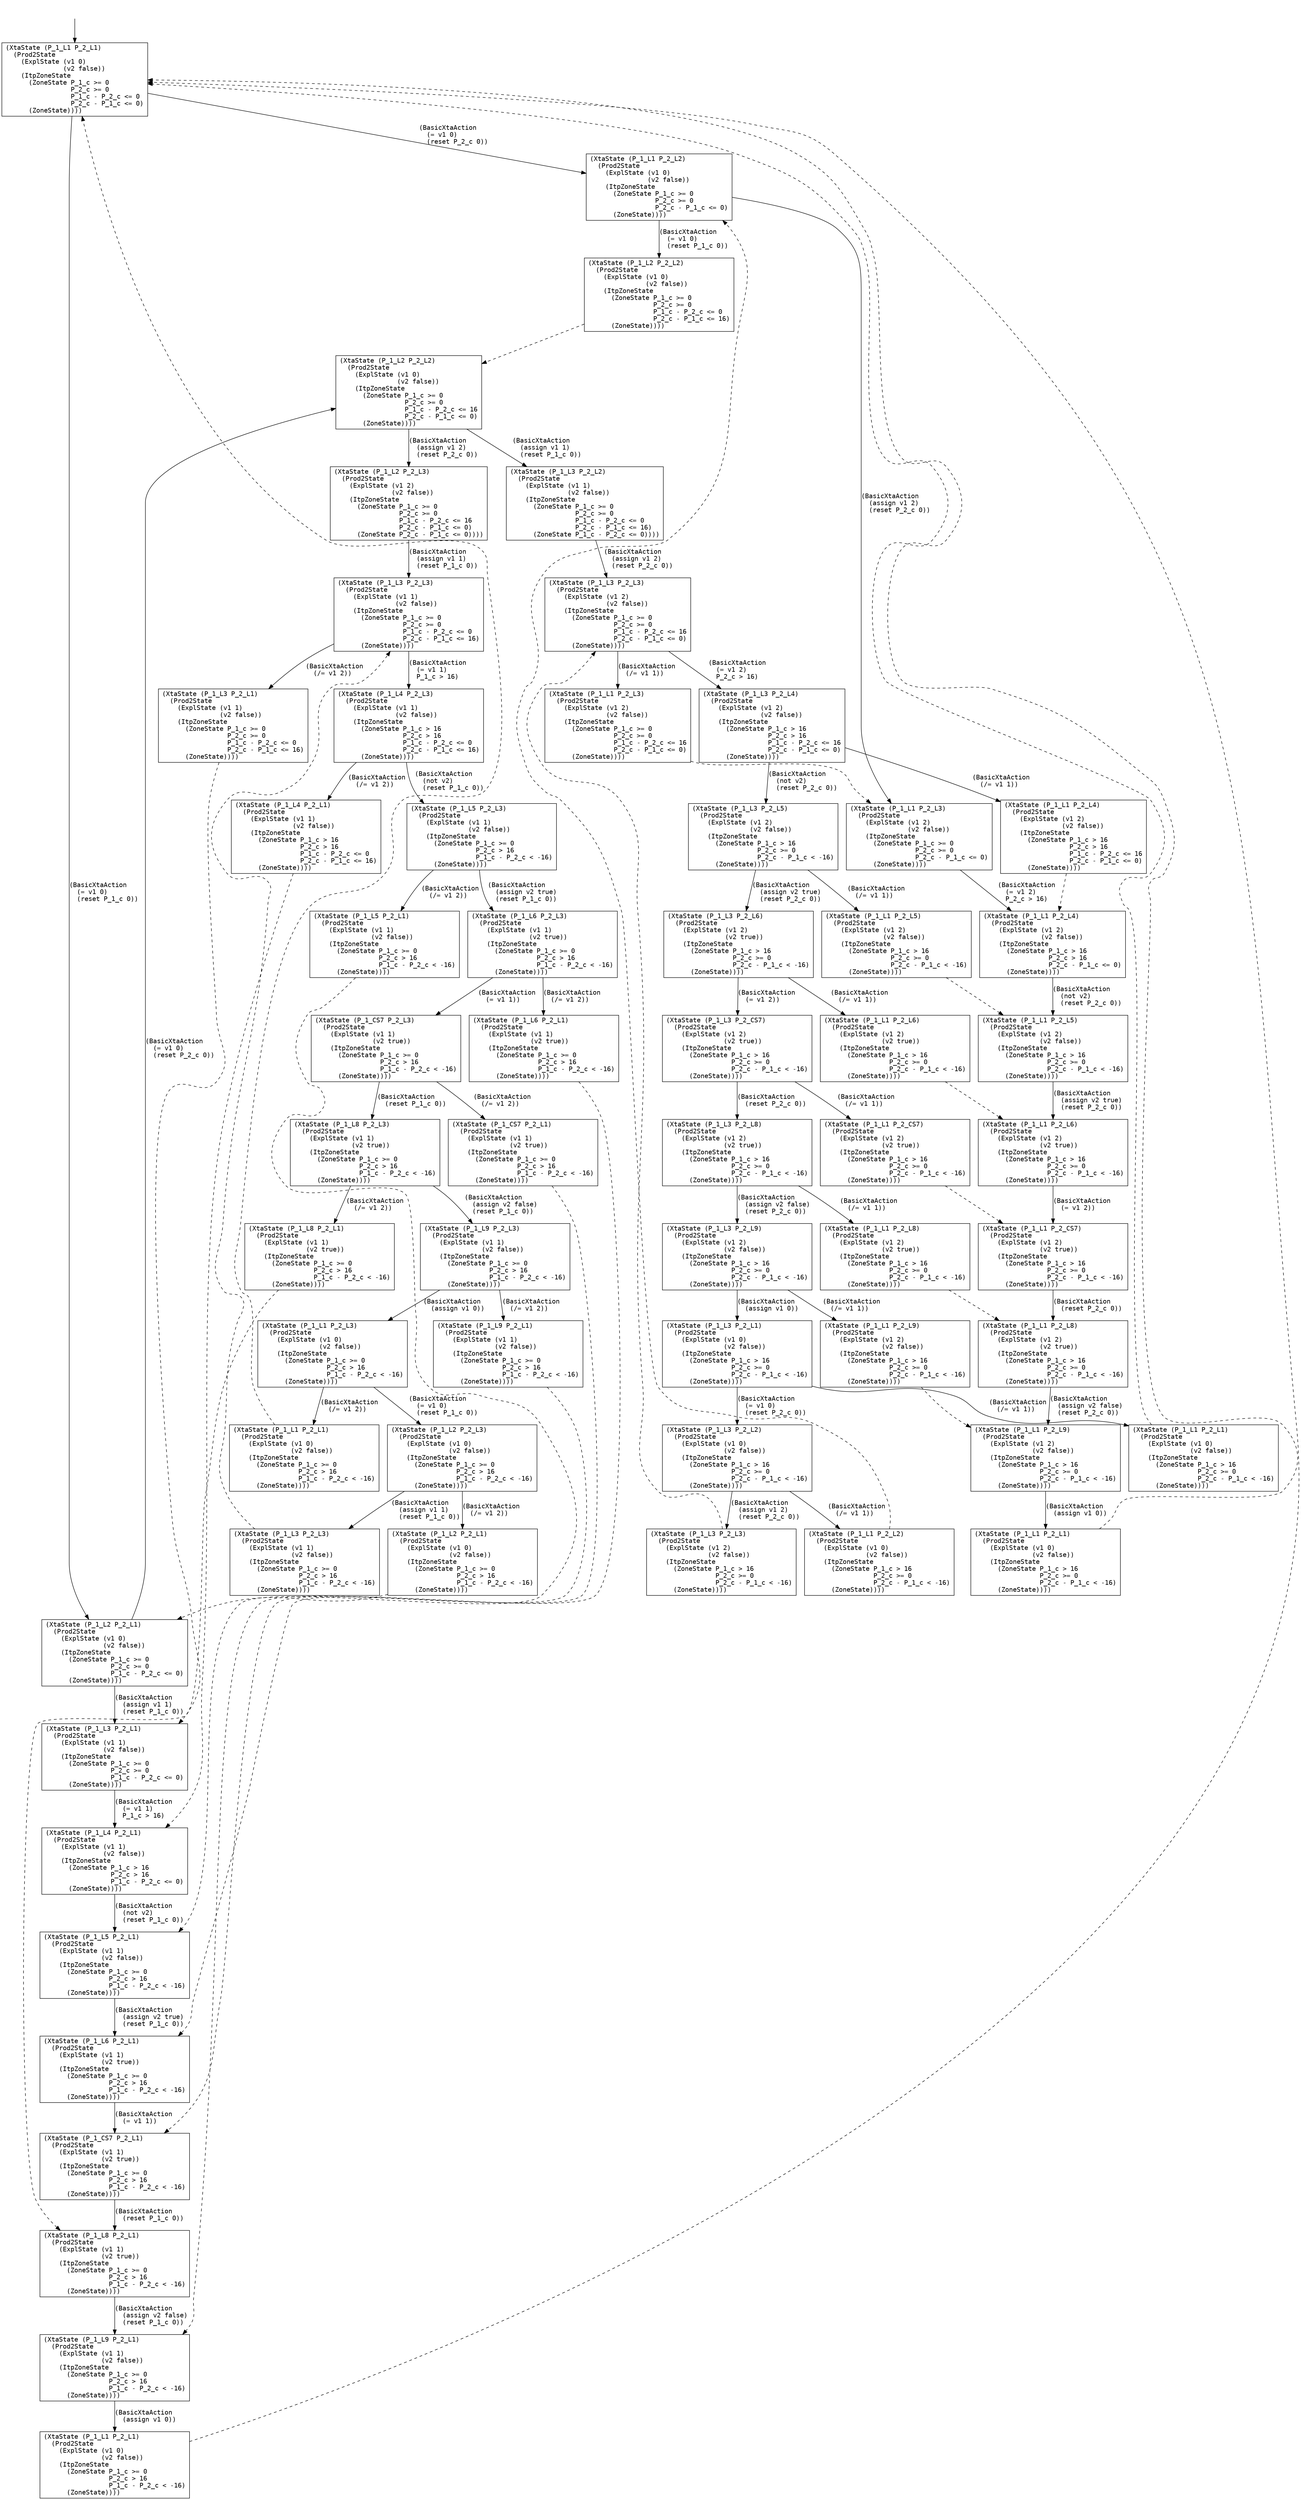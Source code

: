 digraph arg {
	label="";
		node_0 [label="(XtaState (P_1_L1 P_2_L1)\l  (Prod2State\l    (ExplState (v1 0)\l               (v2 false))\l    (ItpZoneState\l      (ZoneState P_1_c >= 0\l                 P_2_c >= 0\l                 P_1_c - P_2_c <= 0\l                 P_2_c - P_1_c <= 0)\l      (ZoneState))))\l",style="solid,filled",fontname="courier",fillcolor="#FFFFFF",color="#000000",shape=rectangle];
		node_2 [label="(XtaState (P_1_L1 P_2_L2)\l  (Prod2State\l    (ExplState (v1 0)\l               (v2 false))\l    (ItpZoneState\l      (ZoneState P_1_c >= 0\l                 P_2_c >= 0\l                 P_2_c - P_1_c <= 0)\l      (ZoneState))))\l",style="solid,filled",fontname="courier",fillcolor="#FFFFFF",color="#000000",shape=rectangle];
		node_5 [label="(XtaState (P_1_L2 P_2_L2)\l  (Prod2State\l    (ExplState (v1 0)\l               (v2 false))\l    (ItpZoneState\l      (ZoneState P_1_c >= 0\l                 P_2_c >= 0\l                 P_1_c - P_2_c <= 0\l                 P_2_c - P_1_c <= 16)\l      (ZoneState))))\l",style="solid,filled",fontname="courier",fillcolor="#FFFFFF",color="#000000",shape=rectangle];
		node_4 [label="(XtaState (P_1_L2 P_2_L2)\l  (Prod2State\l    (ExplState (v1 0)\l               (v2 false))\l    (ItpZoneState\l      (ZoneState P_1_c >= 0\l                 P_2_c >= 0\l                 P_1_c - P_2_c <= 16\l                 P_2_c - P_1_c <= 0)\l      (ZoneState))))\l",style="solid,filled",fontname="courier",fillcolor="#FFFFFF",color="#000000",shape=rectangle];
		node_9 [label="(XtaState (P_1_L2 P_2_L3)\l  (Prod2State\l    (ExplState (v1 2)\l               (v2 false))\l    (ItpZoneState\l      (ZoneState P_1_c >= 0\l                 P_2_c >= 0\l                 P_1_c - P_2_c <= 16\l                 P_2_c - P_1_c <= 0)\l      (ZoneState P_2_c - P_1_c <= 0))))\l",style="solid,filled",fontname="courier",fillcolor="#FFFFFF",color="#000000",shape=rectangle];
		node_13 [label="(XtaState (P_1_L3 P_2_L3)\l  (Prod2State\l    (ExplState (v1 1)\l               (v2 false))\l    (ItpZoneState\l      (ZoneState P_1_c >= 0\l                 P_2_c >= 0\l                 P_1_c - P_2_c <= 0\l                 P_2_c - P_1_c <= 16)\l      (ZoneState))))\l",style="solid,filled",fontname="courier",fillcolor="#FFFFFF",color="#000000",shape=rectangle];
		node_18 [label="(XtaState (P_1_L4 P_2_L3)\l  (Prod2State\l    (ExplState (v1 1)\l               (v2 false))\l    (ItpZoneState\l      (ZoneState P_1_c > 16\l                 P_2_c > 16\l                 P_1_c - P_2_c <= 0\l                 P_2_c - P_1_c <= 16)\l      (ZoneState))))\l",style="solid,filled",fontname="courier",fillcolor="#FFFFFF",color="#000000",shape=rectangle];
		node_24 [label="(XtaState (P_1_L5 P_2_L3)\l  (Prod2State\l    (ExplState (v1 1)\l               (v2 false))\l    (ItpZoneState\l      (ZoneState P_1_c >= 0\l                 P_2_c > 16\l                 P_1_c - P_2_c < -16)\l      (ZoneState))))\l",style="solid,filled",fontname="courier",fillcolor="#FFFFFF",color="#000000",shape=rectangle];
		node_31 [label="(XtaState (P_1_L5 P_2_L1)\l  (Prod2State\l    (ExplState (v1 1)\l               (v2 false))\l    (ItpZoneState\l      (ZoneState P_1_c >= 0\l                 P_2_c > 16\l                 P_1_c - P_2_c < -16)\l      (ZoneState))))\l",style="solid,filled",fontname="courier",fillcolor="#FFFFFF",color="#000000",shape=rectangle];
		node_11 [label="(XtaState (P_1_L5 P_2_L1)\l  (Prod2State\l    (ExplState (v1 1)\l               (v2 false))\l    (ItpZoneState\l      (ZoneState P_1_c >= 0\l                 P_2_c > 16\l                 P_1_c - P_2_c < -16)\l      (ZoneState))))\l",style="solid,filled",fontname="courier",fillcolor="#FFFFFF",color="#000000",shape=rectangle];
		node_15 [label="(XtaState (P_1_L6 P_2_L1)\l  (Prod2State\l    (ExplState (v1 1)\l               (v2 true))\l    (ItpZoneState\l      (ZoneState P_1_c >= 0\l                 P_2_c > 16\l                 P_1_c - P_2_c < -16)\l      (ZoneState))))\l",style="solid,filled",fontname="courier",fillcolor="#FFFFFF",color="#000000",shape=rectangle];
		node_21 [label="(XtaState (P_1_CS7 P_2_L1)\l  (Prod2State\l    (ExplState (v1 1)\l               (v2 true))\l    (ItpZoneState\l      (ZoneState P_1_c >= 0\l                 P_2_c > 16\l                 P_1_c - P_2_c < -16)\l      (ZoneState))))\l",style="solid,filled",fontname="courier",fillcolor="#FFFFFF",color="#000000",shape=rectangle];
		node_27 [label="(XtaState (P_1_L8 P_2_L1)\l  (Prod2State\l    (ExplState (v1 1)\l               (v2 true))\l    (ItpZoneState\l      (ZoneState P_1_c >= 0\l                 P_2_c > 16\l                 P_1_c - P_2_c < -16)\l      (ZoneState))))\l",style="solid,filled",fontname="courier",fillcolor="#FFFFFF",color="#000000",shape=rectangle];
		node_33 [label="(XtaState (P_1_L9 P_2_L1)\l  (Prod2State\l    (ExplState (v1 1)\l               (v2 false))\l    (ItpZoneState\l      (ZoneState P_1_c >= 0\l                 P_2_c > 16\l                 P_1_c - P_2_c < -16)\l      (ZoneState))))\l",style="solid,filled",fontname="courier",fillcolor="#FFFFFF",color="#000000",shape=rectangle];
		node_39 [label="(XtaState (P_1_L1 P_2_L1)\l  (Prod2State\l    (ExplState (v1 0)\l               (v2 false))\l    (ItpZoneState\l      (ZoneState P_1_c >= 0\l                 P_2_c > 16\l                 P_1_c - P_2_c < -16)\l      (ZoneState))))\l",style="solid,filled",fontname="courier",fillcolor="#FFFFFF",color="#000000",shape=rectangle];
		node_30 [label="(XtaState (P_1_L6 P_2_L3)\l  (Prod2State\l    (ExplState (v1 1)\l               (v2 true))\l    (ItpZoneState\l      (ZoneState P_1_c >= 0\l                 P_2_c > 16\l                 P_1_c - P_2_c < -16)\l      (ZoneState))))\l",style="solid,filled",fontname="courier",fillcolor="#FFFFFF",color="#000000",shape=rectangle];
		node_36 [label="(XtaState (P_1_CS7 P_2_L3)\l  (Prod2State\l    (ExplState (v1 1)\l               (v2 true))\l    (ItpZoneState\l      (ZoneState P_1_c >= 0\l                 P_2_c > 16\l                 P_1_c - P_2_c < -16)\l      (ZoneState))))\l",style="solid,filled",fontname="courier",fillcolor="#FFFFFF",color="#000000",shape=rectangle];
		node_42 [label="(XtaState (P_1_L8 P_2_L3)\l  (Prod2State\l    (ExplState (v1 1)\l               (v2 true))\l    (ItpZoneState\l      (ZoneState P_1_c >= 0\l                 P_2_c > 16\l                 P_1_c - P_2_c < -16)\l      (ZoneState))))\l",style="solid,filled",fontname="courier",fillcolor="#FFFFFF",color="#000000",shape=rectangle];
		node_48 [label="(XtaState (P_1_L8 P_2_L1)\l  (Prod2State\l    (ExplState (v1 1)\l               (v2 true))\l    (ItpZoneState\l      (ZoneState P_1_c >= 0\l                 P_2_c > 16\l                 P_1_c - P_2_c < -16)\l      (ZoneState))))\l",style="solid,filled",fontname="courier",fillcolor="#FFFFFF",color="#000000",shape=rectangle];
		node_47 [label="(XtaState (P_1_L9 P_2_L3)\l  (Prod2State\l    (ExplState (v1 1)\l               (v2 false))\l    (ItpZoneState\l      (ZoneState P_1_c >= 0\l                 P_2_c > 16\l                 P_1_c - P_2_c < -16)\l      (ZoneState))))\l",style="solid,filled",fontname="courier",fillcolor="#FFFFFF",color="#000000",shape=rectangle];
		node_51 [label="(XtaState (P_1_L1 P_2_L3)\l  (Prod2State\l    (ExplState (v1 0)\l               (v2 false))\l    (ItpZoneState\l      (ZoneState P_1_c >= 0\l                 P_2_c > 16\l                 P_1_c - P_2_c < -16)\l      (ZoneState))))\l",style="solid,filled",fontname="courier",fillcolor="#FFFFFF",color="#000000",shape=rectangle];
		node_55 [label="(XtaState (P_1_L2 P_2_L3)\l  (Prod2State\l    (ExplState (v1 0)\l               (v2 false))\l    (ItpZoneState\l      (ZoneState P_1_c >= 0\l                 P_2_c > 16\l                 P_1_c - P_2_c < -16)\l      (ZoneState))))\l",style="solid,filled",fontname="courier",fillcolor="#FFFFFF",color="#000000",shape=rectangle];
		node_60 [label="(XtaState (P_1_L2 P_2_L1)\l  (Prod2State\l    (ExplState (v1 0)\l               (v2 false))\l    (ItpZoneState\l      (ZoneState P_1_c >= 0\l                 P_2_c > 16\l                 P_1_c - P_2_c < -16)\l      (ZoneState))))\l",style="solid,filled",fontname="courier",fillcolor="#FFFFFF",color="#000000",shape=rectangle];
		node_1 [label="(XtaState (P_1_L2 P_2_L1)\l  (Prod2State\l    (ExplState (v1 0)\l               (v2 false))\l    (ItpZoneState\l      (ZoneState P_1_c >= 0\l                 P_2_c >= 0\l                 P_1_c - P_2_c <= 0)\l      (ZoneState))))\l",style="solid,filled",fontname="courier",fillcolor="#FFFFFF",color="#000000",shape=rectangle];
		node_3 [label="(XtaState (P_1_L3 P_2_L1)\l  (Prod2State\l    (ExplState (v1 1)\l               (v2 false))\l    (ItpZoneState\l      (ZoneState P_1_c >= 0\l                 P_2_c >= 0\l                 P_1_c - P_2_c <= 0)\l      (ZoneState))))\l",style="solid,filled",fontname="courier",fillcolor="#FFFFFF",color="#000000",shape=rectangle];
		node_7 [label="(XtaState (P_1_L4 P_2_L1)\l  (Prod2State\l    (ExplState (v1 1)\l               (v2 false))\l    (ItpZoneState\l      (ZoneState P_1_c > 16\l                 P_2_c > 16\l                 P_1_c - P_2_c <= 0)\l      (ZoneState))))\l",style="solid,filled",fontname="courier",fillcolor="#FFFFFF",color="#000000",shape=rectangle];
		node_59 [label="(XtaState (P_1_L3 P_2_L3)\l  (Prod2State\l    (ExplState (v1 1)\l               (v2 false))\l    (ItpZoneState\l      (ZoneState P_1_c >= 0\l                 P_2_c > 16\l                 P_1_c - P_2_c < -16)\l      (ZoneState))))\l",style="solid,filled",fontname="courier",fillcolor="#FFFFFF",color="#000000",shape=rectangle];
		node_56 [label="(XtaState (P_1_L1 P_2_L1)\l  (Prod2State\l    (ExplState (v1 0)\l               (v2 false))\l    (ItpZoneState\l      (ZoneState P_1_c >= 0\l                 P_2_c > 16\l                 P_1_c - P_2_c < -16)\l      (ZoneState))))\l",style="solid,filled",fontname="courier",fillcolor="#FFFFFF",color="#000000",shape=rectangle];
		node_52 [label="(XtaState (P_1_L9 P_2_L1)\l  (Prod2State\l    (ExplState (v1 1)\l               (v2 false))\l    (ItpZoneState\l      (ZoneState P_1_c >= 0\l                 P_2_c > 16\l                 P_1_c - P_2_c < -16)\l      (ZoneState))))\l",style="solid,filled",fontname="courier",fillcolor="#FFFFFF",color="#000000",shape=rectangle];
		node_43 [label="(XtaState (P_1_CS7 P_2_L1)\l  (Prod2State\l    (ExplState (v1 1)\l               (v2 true))\l    (ItpZoneState\l      (ZoneState P_1_c >= 0\l                 P_2_c > 16\l                 P_1_c - P_2_c < -16)\l      (ZoneState))))\l",style="solid,filled",fontname="courier",fillcolor="#FFFFFF",color="#000000",shape=rectangle];
		node_37 [label="(XtaState (P_1_L6 P_2_L1)\l  (Prod2State\l    (ExplState (v1 1)\l               (v2 true))\l    (ItpZoneState\l      (ZoneState P_1_c >= 0\l                 P_2_c > 16\l                 P_1_c - P_2_c < -16)\l      (ZoneState))))\l",style="solid,filled",fontname="courier",fillcolor="#FFFFFF",color="#000000",shape=rectangle];
		node_25 [label="(XtaState (P_1_L4 P_2_L1)\l  (Prod2State\l    (ExplState (v1 1)\l               (v2 false))\l    (ItpZoneState\l      (ZoneState P_1_c > 16\l                 P_2_c > 16\l                 P_1_c - P_2_c <= 0\l                 P_2_c - P_1_c <= 16)\l      (ZoneState))))\l",style="solid,filled",fontname="courier",fillcolor="#FFFFFF",color="#000000",shape=rectangle];
		node_19 [label="(XtaState (P_1_L3 P_2_L1)\l  (Prod2State\l    (ExplState (v1 1)\l               (v2 false))\l    (ItpZoneState\l      (ZoneState P_1_c >= 0\l                 P_2_c >= 0\l                 P_1_c - P_2_c <= 0\l                 P_2_c - P_1_c <= 16)\l      (ZoneState))))\l",style="solid,filled",fontname="courier",fillcolor="#FFFFFF",color="#000000",shape=rectangle];
		node_8 [label="(XtaState (P_1_L3 P_2_L2)\l  (Prod2State\l    (ExplState (v1 1)\l               (v2 false))\l    (ItpZoneState\l      (ZoneState P_1_c >= 0\l                 P_2_c >= 0\l                 P_1_c - P_2_c <= 0\l                 P_2_c - P_1_c <= 16)\l      (ZoneState P_1_c - P_2_c <= 0))))\l",style="solid,filled",fontname="courier",fillcolor="#FFFFFF",color="#000000",shape=rectangle];
		node_12 [label="(XtaState (P_1_L3 P_2_L3)\l  (Prod2State\l    (ExplState (v1 2)\l               (v2 false))\l    (ItpZoneState\l      (ZoneState P_1_c >= 0\l                 P_2_c >= 0\l                 P_1_c - P_2_c <= 16\l                 P_2_c - P_1_c <= 0)\l      (ZoneState))))\l",style="solid,filled",fontname="courier",fillcolor="#FFFFFF",color="#000000",shape=rectangle];
		node_16 [label="(XtaState (P_1_L1 P_2_L3)\l  (Prod2State\l    (ExplState (v1 2)\l               (v2 false))\l    (ItpZoneState\l      (ZoneState P_1_c >= 0\l                 P_2_c >= 0\l                 P_1_c - P_2_c <= 16\l                 P_2_c - P_1_c <= 0)\l      (ZoneState))))\l",style="solid,filled",fontname="courier",fillcolor="#FFFFFF",color="#000000",shape=rectangle];
		node_6 [label="(XtaState (P_1_L1 P_2_L3)\l  (Prod2State\l    (ExplState (v1 2)\l               (v2 false))\l    (ItpZoneState\l      (ZoneState P_1_c >= 0\l                 P_2_c >= 0\l                 P_2_c - P_1_c <= 0)\l      (ZoneState))))\l",style="solid,filled",fontname="courier",fillcolor="#FFFFFF",color="#000000",shape=rectangle];
		node_10 [label="(XtaState (P_1_L1 P_2_L4)\l  (Prod2State\l    (ExplState (v1 2)\l               (v2 false))\l    (ItpZoneState\l      (ZoneState P_1_c > 16\l                 P_2_c > 16\l                 P_2_c - P_1_c <= 0)\l      (ZoneState))))\l",style="solid,filled",fontname="courier",fillcolor="#FFFFFF",color="#000000",shape=rectangle];
		node_14 [label="(XtaState (P_1_L1 P_2_L5)\l  (Prod2State\l    (ExplState (v1 2)\l               (v2 false))\l    (ItpZoneState\l      (ZoneState P_1_c > 16\l                 P_2_c >= 0\l                 P_2_c - P_1_c < -16)\l      (ZoneState))))\l",style="solid,filled",fontname="courier",fillcolor="#FFFFFF",color="#000000",shape=rectangle];
		node_20 [label="(XtaState (P_1_L1 P_2_L6)\l  (Prod2State\l    (ExplState (v1 2)\l               (v2 true))\l    (ItpZoneState\l      (ZoneState P_1_c > 16\l                 P_2_c >= 0\l                 P_2_c - P_1_c < -16)\l      (ZoneState))))\l",style="solid,filled",fontname="courier",fillcolor="#FFFFFF",color="#000000",shape=rectangle];
		node_26 [label="(XtaState (P_1_L1 P_2_CS7)\l  (Prod2State\l    (ExplState (v1 2)\l               (v2 true))\l    (ItpZoneState\l      (ZoneState P_1_c > 16\l                 P_2_c >= 0\l                 P_2_c - P_1_c < -16)\l      (ZoneState))))\l",style="solid,filled",fontname="courier",fillcolor="#FFFFFF",color="#000000",shape=rectangle];
		node_32 [label="(XtaState (P_1_L1 P_2_L8)\l  (Prod2State\l    (ExplState (v1 2)\l               (v2 true))\l    (ItpZoneState\l      (ZoneState P_1_c > 16\l                 P_2_c >= 0\l                 P_2_c - P_1_c < -16)\l      (ZoneState))))\l",style="solid,filled",fontname="courier",fillcolor="#FFFFFF",color="#000000",shape=rectangle];
		node_38 [label="(XtaState (P_1_L1 P_2_L9)\l  (Prod2State\l    (ExplState (v1 2)\l               (v2 false))\l    (ItpZoneState\l      (ZoneState P_1_c > 16\l                 P_2_c >= 0\l                 P_2_c - P_1_c < -16)\l      (ZoneState))))\l",style="solid,filled",fontname="courier",fillcolor="#FFFFFF",color="#000000",shape=rectangle];
		node_44 [label="(XtaState (P_1_L1 P_2_L1)\l  (Prod2State\l    (ExplState (v1 0)\l               (v2 false))\l    (ItpZoneState\l      (ZoneState P_1_c > 16\l                 P_2_c >= 0\l                 P_2_c - P_1_c < -16)\l      (ZoneState))))\l",style="solid,filled",fontname="courier",fillcolor="#FFFFFF",color="#000000",shape=rectangle];
		node_17 [label="(XtaState (P_1_L3 P_2_L4)\l  (Prod2State\l    (ExplState (v1 2)\l               (v2 false))\l    (ItpZoneState\l      (ZoneState P_1_c > 16\l                 P_2_c > 16\l                 P_1_c - P_2_c <= 16\l                 P_2_c - P_1_c <= 0)\l      (ZoneState))))\l",style="solid,filled",fontname="courier",fillcolor="#FFFFFF",color="#000000",shape=rectangle];
		node_22 [label="(XtaState (P_1_L1 P_2_L4)\l  (Prod2State\l    (ExplState (v1 2)\l               (v2 false))\l    (ItpZoneState\l      (ZoneState P_1_c > 16\l                 P_2_c > 16\l                 P_1_c - P_2_c <= 16\l                 P_2_c - P_1_c <= 0)\l      (ZoneState))))\l",style="solid,filled",fontname="courier",fillcolor="#FFFFFF",color="#000000",shape=rectangle];
		node_23 [label="(XtaState (P_1_L3 P_2_L5)\l  (Prod2State\l    (ExplState (v1 2)\l               (v2 false))\l    (ItpZoneState\l      (ZoneState P_1_c > 16\l                 P_2_c >= 0\l                 P_2_c - P_1_c < -16)\l      (ZoneState))))\l",style="solid,filled",fontname="courier",fillcolor="#FFFFFF",color="#000000",shape=rectangle];
		node_28 [label="(XtaState (P_1_L1 P_2_L5)\l  (Prod2State\l    (ExplState (v1 2)\l               (v2 false))\l    (ItpZoneState\l      (ZoneState P_1_c > 16\l                 P_2_c >= 0\l                 P_2_c - P_1_c < -16)\l      (ZoneState))))\l",style="solid,filled",fontname="courier",fillcolor="#FFFFFF",color="#000000",shape=rectangle];
		node_29 [label="(XtaState (P_1_L3 P_2_L6)\l  (Prod2State\l    (ExplState (v1 2)\l               (v2 true))\l    (ItpZoneState\l      (ZoneState P_1_c > 16\l                 P_2_c >= 0\l                 P_2_c - P_1_c < -16)\l      (ZoneState))))\l",style="solid,filled",fontname="courier",fillcolor="#FFFFFF",color="#000000",shape=rectangle];
		node_34 [label="(XtaState (P_1_L1 P_2_L6)\l  (Prod2State\l    (ExplState (v1 2)\l               (v2 true))\l    (ItpZoneState\l      (ZoneState P_1_c > 16\l                 P_2_c >= 0\l                 P_2_c - P_1_c < -16)\l      (ZoneState))))\l",style="solid,filled",fontname="courier",fillcolor="#FFFFFF",color="#000000",shape=rectangle];
		node_35 [label="(XtaState (P_1_L3 P_2_CS7)\l  (Prod2State\l    (ExplState (v1 2)\l               (v2 true))\l    (ItpZoneState\l      (ZoneState P_1_c > 16\l                 P_2_c >= 0\l                 P_2_c - P_1_c < -16)\l      (ZoneState))))\l",style="solid,filled",fontname="courier",fillcolor="#FFFFFF",color="#000000",shape=rectangle];
		node_40 [label="(XtaState (P_1_L1 P_2_CS7)\l  (Prod2State\l    (ExplState (v1 2)\l               (v2 true))\l    (ItpZoneState\l      (ZoneState P_1_c > 16\l                 P_2_c >= 0\l                 P_2_c - P_1_c < -16)\l      (ZoneState))))\l",style="solid,filled",fontname="courier",fillcolor="#FFFFFF",color="#000000",shape=rectangle];
		node_41 [label="(XtaState (P_1_L3 P_2_L8)\l  (Prod2State\l    (ExplState (v1 2)\l               (v2 true))\l    (ItpZoneState\l      (ZoneState P_1_c > 16\l                 P_2_c >= 0\l                 P_2_c - P_1_c < -16)\l      (ZoneState))))\l",style="solid,filled",fontname="courier",fillcolor="#FFFFFF",color="#000000",shape=rectangle];
		node_46 [label="(XtaState (P_1_L3 P_2_L9)\l  (Prod2State\l    (ExplState (v1 2)\l               (v2 false))\l    (ItpZoneState\l      (ZoneState P_1_c > 16\l                 P_2_c >= 0\l                 P_2_c - P_1_c < -16)\l      (ZoneState))))\l",style="solid,filled",fontname="courier",fillcolor="#FFFFFF",color="#000000",shape=rectangle];
		node_49 [label="(XtaState (P_1_L1 P_2_L9)\l  (Prod2State\l    (ExplState (v1 2)\l               (v2 false))\l    (ItpZoneState\l      (ZoneState P_1_c > 16\l                 P_2_c >= 0\l                 P_2_c - P_1_c < -16)\l      (ZoneState))))\l",style="solid,filled",fontname="courier",fillcolor="#FFFFFF",color="#000000",shape=rectangle];
		node_50 [label="(XtaState (P_1_L3 P_2_L1)\l  (Prod2State\l    (ExplState (v1 0)\l               (v2 false))\l    (ItpZoneState\l      (ZoneState P_1_c > 16\l                 P_2_c >= 0\l                 P_2_c - P_1_c < -16)\l      (ZoneState))))\l",style="solid,filled",fontname="courier",fillcolor="#FFFFFF",color="#000000",shape=rectangle];
		node_54 [label="(XtaState (P_1_L3 P_2_L2)\l  (Prod2State\l    (ExplState (v1 0)\l               (v2 false))\l    (ItpZoneState\l      (ZoneState P_1_c > 16\l                 P_2_c >= 0\l                 P_2_c - P_1_c < -16)\l      (ZoneState))))\l",style="solid,filled",fontname="courier",fillcolor="#FFFFFF",color="#000000",shape=rectangle];
		node_58 [label="(XtaState (P_1_L3 P_2_L3)\l  (Prod2State\l    (ExplState (v1 2)\l               (v2 false))\l    (ItpZoneState\l      (ZoneState P_1_c > 16\l                 P_2_c >= 0\l                 P_2_c - P_1_c < -16)\l      (ZoneState))))\l",style="solid,filled",fontname="courier",fillcolor="#FFFFFF",color="#000000",shape=rectangle];
		node_57 [label="(XtaState (P_1_L1 P_2_L2)\l  (Prod2State\l    (ExplState (v1 0)\l               (v2 false))\l    (ItpZoneState\l      (ZoneState P_1_c > 16\l                 P_2_c >= 0\l                 P_2_c - P_1_c < -16)\l      (ZoneState))))\l",style="solid,filled",fontname="courier",fillcolor="#FFFFFF",color="#000000",shape=rectangle];
		node_53 [label="(XtaState (P_1_L1 P_2_L1)\l  (Prod2State\l    (ExplState (v1 0)\l               (v2 false))\l    (ItpZoneState\l      (ZoneState P_1_c > 16\l                 P_2_c >= 0\l                 P_2_c - P_1_c < -16)\l      (ZoneState))))\l",style="solid,filled",fontname="courier",fillcolor="#FFFFFF",color="#000000",shape=rectangle];
		node_45 [label="(XtaState (P_1_L1 P_2_L8)\l  (Prod2State\l    (ExplState (v1 2)\l               (v2 true))\l    (ItpZoneState\l      (ZoneState P_1_c > 16\l                 P_2_c >= 0\l                 P_2_c - P_1_c < -16)\l      (ZoneState))))\l",style="solid,filled",fontname="courier",fillcolor="#FFFFFF",color="#000000",shape=rectangle];
		phantom_init0 [label="\n",style="solid,filled",fillcolor="#FFFFFF",color="#FFFFFF",shape=ellipse];
	node_0 -> node_2 [label="(BasicXtaAction\l  (= v1 0)\l  (reset P_2_c 0))\l",color="#000000",style=solid,fontname="courier"];
	node_0 -> node_1 [label="(BasicXtaAction\l  (= v1 0)\l  (reset P_1_c 0))\l",color="#000000",style=solid,fontname="courier"];
	node_2 -> node_5 [label="(BasicXtaAction\l  (= v1 0)\l  (reset P_1_c 0))\l",color="#000000",style=solid,fontname="courier"];
	node_2 -> node_6 [label="(BasicXtaAction\l  (assign v1 2)\l  (reset P_2_c 0))\l",color="#000000",style=solid,fontname="courier"];
	node_5 -> node_4 [label="\n",color="#000000",style=dashed,weight="0"];
	node_4 -> node_9 [label="(BasicXtaAction\l  (assign v1 2)\l  (reset P_2_c 0))\l",color="#000000",style=solid,fontname="courier"];
	node_4 -> node_8 [label="(BasicXtaAction\l  (assign v1 1)\l  (reset P_1_c 0))\l",color="#000000",style=solid,fontname="courier"];
	node_9 -> node_13 [label="(BasicXtaAction\l  (assign v1 1)\l  (reset P_1_c 0))\l",color="#000000",style=solid,fontname="courier"];
	node_13 -> node_18 [label="(BasicXtaAction\l  (= v1 1)\l  P_1_c > 16)\l",color="#000000",style=solid,fontname="courier"];
	node_13 -> node_19 [label="(BasicXtaAction\l  (/= v1 2))\l",color="#000000",style=solid,fontname="courier"];
	node_18 -> node_24 [label="(BasicXtaAction\l  (not v2)\l  (reset P_1_c 0))\l",color="#000000",style=solid,fontname="courier"];
	node_18 -> node_25 [label="(BasicXtaAction\l  (/= v1 2))\l",color="#000000",style=solid,fontname="courier"];
	node_24 -> node_31 [label="(BasicXtaAction\l  (/= v1 2))\l",color="#000000",style=solid,fontname="courier"];
	node_24 -> node_30 [label="(BasicXtaAction\l  (assign v2 true)\l  (reset P_1_c 0))\l",color="#000000",style=solid,fontname="courier"];
	node_31 -> node_11 [label="\n",color="#000000",style=dashed,weight="0"];
	node_11 -> node_15 [label="(BasicXtaAction\l  (assign v2 true)\l  (reset P_1_c 0))\l",color="#000000",style=solid,fontname="courier"];
	node_15 -> node_21 [label="(BasicXtaAction\l  (= v1 1))\l",color="#000000",style=solid,fontname="courier"];
	node_21 -> node_27 [label="(BasicXtaAction\l  (reset P_1_c 0))\l",color="#000000",style=solid,fontname="courier"];
	node_27 -> node_33 [label="(BasicXtaAction\l  (assign v2 false)\l  (reset P_1_c 0))\l",color="#000000",style=solid,fontname="courier"];
	node_33 -> node_39 [label="(BasicXtaAction\l  (assign v1 0))\l",color="#000000",style=solid,fontname="courier"];
	node_39 -> node_0 [label="\n",color="#000000",style=dashed,weight="0"];
	node_30 -> node_36 [label="(BasicXtaAction\l  (= v1 1))\l",color="#000000",style=solid,fontname="courier"];
	node_30 -> node_37 [label="(BasicXtaAction\l  (/= v1 2))\l",color="#000000",style=solid,fontname="courier"];
	node_36 -> node_42 [label="(BasicXtaAction\l  (reset P_1_c 0))\l",color="#000000",style=solid,fontname="courier"];
	node_36 -> node_43 [label="(BasicXtaAction\l  (/= v1 2))\l",color="#000000",style=solid,fontname="courier"];
	node_42 -> node_48 [label="(BasicXtaAction\l  (/= v1 2))\l",color="#000000",style=solid,fontname="courier"];
	node_42 -> node_47 [label="(BasicXtaAction\l  (assign v2 false)\l  (reset P_1_c 0))\l",color="#000000",style=solid,fontname="courier"];
	node_48 -> node_27 [label="\n",color="#000000",style=dashed,weight="0"];
	node_47 -> node_51 [label="(BasicXtaAction\l  (assign v1 0))\l",color="#000000",style=solid,fontname="courier"];
	node_47 -> node_52 [label="(BasicXtaAction\l  (/= v1 2))\l",color="#000000",style=solid,fontname="courier"];
	node_51 -> node_55 [label="(BasicXtaAction\l  (= v1 0)\l  (reset P_1_c 0))\l",color="#000000",style=solid,fontname="courier"];
	node_51 -> node_56 [label="(BasicXtaAction\l  (/= v1 2))\l",color="#000000",style=solid,fontname="courier"];
	node_55 -> node_60 [label="(BasicXtaAction\l  (/= v1 2))\l",color="#000000",style=solid,fontname="courier"];
	node_55 -> node_59 [label="(BasicXtaAction\l  (assign v1 1)\l  (reset P_1_c 0))\l",color="#000000",style=solid,fontname="courier"];
	node_60 -> node_1 [label="\n",color="#000000",style=dashed,weight="0"];
	node_1 -> node_4 [label="(BasicXtaAction\l  (= v1 0)\l  (reset P_2_c 0))\l",color="#000000",style=solid,fontname="courier"];
	node_1 -> node_3 [label="(BasicXtaAction\l  (assign v1 1)\l  (reset P_1_c 0))\l",color="#000000",style=solid,fontname="courier"];
	node_3 -> node_7 [label="(BasicXtaAction\l  (= v1 1)\l  P_1_c > 16)\l",color="#000000",style=solid,fontname="courier"];
	node_7 -> node_11 [label="(BasicXtaAction\l  (not v2)\l  (reset P_1_c 0))\l",color="#000000",style=solid,fontname="courier"];
	node_59 -> node_13 [label="\n",color="#000000",style=dashed,weight="0"];
	node_56 -> node_0 [label="\n",color="#000000",style=dashed,weight="0"];
	node_52 -> node_33 [label="\n",color="#000000",style=dashed,weight="0"];
	node_43 -> node_21 [label="\n",color="#000000",style=dashed,weight="0"];
	node_37 -> node_15 [label="\n",color="#000000",style=dashed,weight="0"];
	node_25 -> node_7 [label="\n",color="#000000",style=dashed,weight="0"];
	node_19 -> node_3 [label="\n",color="#000000",style=dashed,weight="0"];
	node_8 -> node_12 [label="(BasicXtaAction\l  (assign v1 2)\l  (reset P_2_c 0))\l",color="#000000",style=solid,fontname="courier"];
	node_12 -> node_16 [label="(BasicXtaAction\l  (/= v1 1))\l",color="#000000",style=solid,fontname="courier"];
	node_12 -> node_17 [label="(BasicXtaAction\l  (= v1 2)\l  P_2_c > 16)\l",color="#000000",style=solid,fontname="courier"];
	node_16 -> node_6 [label="\n",color="#000000",style=dashed,weight="0"];
	node_6 -> node_10 [label="(BasicXtaAction\l  (= v1 2)\l  P_2_c > 16)\l",color="#000000",style=solid,fontname="courier"];
	node_10 -> node_14 [label="(BasicXtaAction\l  (not v2)\l  (reset P_2_c 0))\l",color="#000000",style=solid,fontname="courier"];
	node_14 -> node_20 [label="(BasicXtaAction\l  (assign v2 true)\l  (reset P_2_c 0))\l",color="#000000",style=solid,fontname="courier"];
	node_20 -> node_26 [label="(BasicXtaAction\l  (= v1 2))\l",color="#000000",style=solid,fontname="courier"];
	node_26 -> node_32 [label="(BasicXtaAction\l  (reset P_2_c 0))\l",color="#000000",style=solid,fontname="courier"];
	node_32 -> node_38 [label="(BasicXtaAction\l  (assign v2 false)\l  (reset P_2_c 0))\l",color="#000000",style=solid,fontname="courier"];
	node_38 -> node_44 [label="(BasicXtaAction\l  (assign v1 0))\l",color="#000000",style=solid,fontname="courier"];
	node_44 -> node_0 [label="\n",color="#000000",style=dashed,weight="0"];
	node_17 -> node_22 [label="(BasicXtaAction\l  (/= v1 1))\l",color="#000000",style=solid,fontname="courier"];
	node_17 -> node_23 [label="(BasicXtaAction\l  (not v2)\l  (reset P_2_c 0))\l",color="#000000",style=solid,fontname="courier"];
	node_22 -> node_10 [label="\n",color="#000000",style=dashed,weight="0"];
	node_23 -> node_28 [label="(BasicXtaAction\l  (/= v1 1))\l",color="#000000",style=solid,fontname="courier"];
	node_23 -> node_29 [label="(BasicXtaAction\l  (assign v2 true)\l  (reset P_2_c 0))\l",color="#000000",style=solid,fontname="courier"];
	node_28 -> node_14 [label="\n",color="#000000",style=dashed,weight="0"];
	node_29 -> node_34 [label="(BasicXtaAction\l  (/= v1 1))\l",color="#000000",style=solid,fontname="courier"];
	node_29 -> node_35 [label="(BasicXtaAction\l  (= v1 2))\l",color="#000000",style=solid,fontname="courier"];
	node_34 -> node_20 [label="\n",color="#000000",style=dashed,weight="0"];
	node_35 -> node_40 [label="(BasicXtaAction\l  (/= v1 1))\l",color="#000000",style=solid,fontname="courier"];
	node_35 -> node_41 [label="(BasicXtaAction\l  (reset P_2_c 0))\l",color="#000000",style=solid,fontname="courier"];
	node_40 -> node_26 [label="\n",color="#000000",style=dashed,weight="0"];
	node_41 -> node_46 [label="(BasicXtaAction\l  (assign v2 false)\l  (reset P_2_c 0))\l",color="#000000",style=solid,fontname="courier"];
	node_41 -> node_45 [label="(BasicXtaAction\l  (/= v1 1))\l",color="#000000",style=solid,fontname="courier"];
	node_46 -> node_49 [label="(BasicXtaAction\l  (/= v1 1))\l",color="#000000",style=solid,fontname="courier"];
	node_46 -> node_50 [label="(BasicXtaAction\l  (assign v1 0))\l",color="#000000",style=solid,fontname="courier"];
	node_49 -> node_38 [label="\n",color="#000000",style=dashed,weight="0"];
	node_50 -> node_54 [label="(BasicXtaAction\l  (= v1 0)\l  (reset P_2_c 0))\l",color="#000000",style=solid,fontname="courier"];
	node_50 -> node_53 [label="(BasicXtaAction\l  (/= v1 1))\l",color="#000000",style=solid,fontname="courier"];
	node_54 -> node_58 [label="(BasicXtaAction\l  (assign v1 2)\l  (reset P_2_c 0))\l",color="#000000",style=solid,fontname="courier"];
	node_54 -> node_57 [label="(BasicXtaAction\l  (/= v1 1))\l",color="#000000",style=solid,fontname="courier"];
	node_58 -> node_12 [label="\n",color="#000000",style=dashed,weight="0"];
	node_57 -> node_2 [label="\n",color="#000000",style=dashed,weight="0"];
	node_53 -> node_0 [label="\n",color="#000000",style=dashed,weight="0"];
	node_45 -> node_32 [label="\n",color="#000000",style=dashed,weight="0"];
	phantom_init0 -> node_0 [label="\n",color="#000000",style=solid];
}